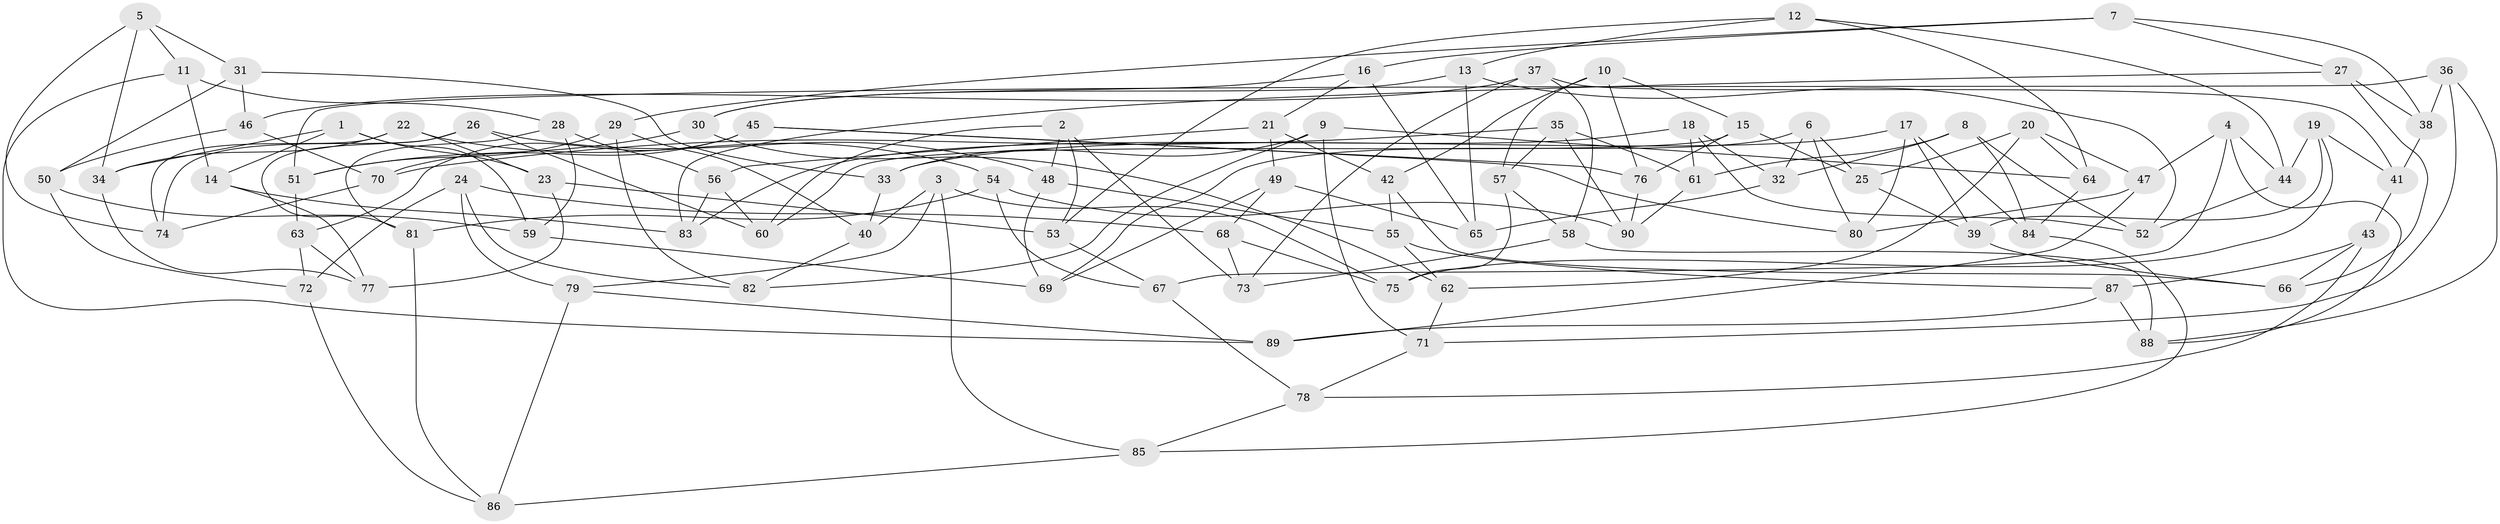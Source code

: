 // Generated by graph-tools (version 1.1) at 2025/03/03/09/25 03:03:06]
// undirected, 90 vertices, 180 edges
graph export_dot {
graph [start="1"]
  node [color=gray90,style=filled];
  1;
  2;
  3;
  4;
  5;
  6;
  7;
  8;
  9;
  10;
  11;
  12;
  13;
  14;
  15;
  16;
  17;
  18;
  19;
  20;
  21;
  22;
  23;
  24;
  25;
  26;
  27;
  28;
  29;
  30;
  31;
  32;
  33;
  34;
  35;
  36;
  37;
  38;
  39;
  40;
  41;
  42;
  43;
  44;
  45;
  46;
  47;
  48;
  49;
  50;
  51;
  52;
  53;
  54;
  55;
  56;
  57;
  58;
  59;
  60;
  61;
  62;
  63;
  64;
  65;
  66;
  67;
  68;
  69;
  70;
  71;
  72;
  73;
  74;
  75;
  76;
  77;
  78;
  79;
  80;
  81;
  82;
  83;
  84;
  85;
  86;
  87;
  88;
  89;
  90;
  1 -- 59;
  1 -- 34;
  1 -- 23;
  1 -- 14;
  2 -- 48;
  2 -- 53;
  2 -- 60;
  2 -- 73;
  3 -- 40;
  3 -- 79;
  3 -- 85;
  3 -- 75;
  4 -- 88;
  4 -- 44;
  4 -- 47;
  4 -- 67;
  5 -- 31;
  5 -- 74;
  5 -- 11;
  5 -- 34;
  6 -- 32;
  6 -- 25;
  6 -- 80;
  6 -- 69;
  7 -- 16;
  7 -- 29;
  7 -- 38;
  7 -- 27;
  8 -- 84;
  8 -- 61;
  8 -- 32;
  8 -- 52;
  9 -- 64;
  9 -- 82;
  9 -- 33;
  9 -- 71;
  10 -- 42;
  10 -- 76;
  10 -- 15;
  10 -- 57;
  11 -- 14;
  11 -- 28;
  11 -- 89;
  12 -- 13;
  12 -- 53;
  12 -- 44;
  12 -- 64;
  13 -- 30;
  13 -- 52;
  13 -- 65;
  14 -- 83;
  14 -- 77;
  15 -- 60;
  15 -- 25;
  15 -- 76;
  16 -- 65;
  16 -- 21;
  16 -- 30;
  17 -- 33;
  17 -- 80;
  17 -- 84;
  17 -- 39;
  18 -- 52;
  18 -- 32;
  18 -- 83;
  18 -- 61;
  19 -- 75;
  19 -- 41;
  19 -- 44;
  19 -- 39;
  20 -- 62;
  20 -- 25;
  20 -- 64;
  20 -- 47;
  21 -- 42;
  21 -- 49;
  21 -- 56;
  22 -- 74;
  22 -- 34;
  22 -- 54;
  22 -- 23;
  23 -- 53;
  23 -- 77;
  24 -- 79;
  24 -- 82;
  24 -- 68;
  24 -- 72;
  25 -- 39;
  26 -- 60;
  26 -- 74;
  26 -- 48;
  26 -- 81;
  27 -- 38;
  27 -- 66;
  27 -- 83;
  28 -- 59;
  28 -- 81;
  28 -- 56;
  29 -- 40;
  29 -- 51;
  29 -- 82;
  30 -- 51;
  30 -- 62;
  31 -- 33;
  31 -- 46;
  31 -- 50;
  32 -- 65;
  33 -- 40;
  34 -- 77;
  35 -- 70;
  35 -- 57;
  35 -- 61;
  35 -- 90;
  36 -- 51;
  36 -- 38;
  36 -- 71;
  36 -- 88;
  37 -- 73;
  37 -- 41;
  37 -- 58;
  37 -- 46;
  38 -- 41;
  39 -- 66;
  40 -- 82;
  41 -- 43;
  42 -- 66;
  42 -- 55;
  43 -- 66;
  43 -- 78;
  43 -- 87;
  44 -- 52;
  45 -- 63;
  45 -- 80;
  45 -- 76;
  45 -- 70;
  46 -- 50;
  46 -- 70;
  47 -- 80;
  47 -- 89;
  48 -- 55;
  48 -- 69;
  49 -- 68;
  49 -- 65;
  49 -- 69;
  50 -- 72;
  50 -- 59;
  51 -- 63;
  53 -- 67;
  54 -- 90;
  54 -- 67;
  54 -- 81;
  55 -- 62;
  55 -- 87;
  56 -- 60;
  56 -- 83;
  57 -- 58;
  57 -- 75;
  58 -- 73;
  58 -- 88;
  59 -- 69;
  61 -- 90;
  62 -- 71;
  63 -- 77;
  63 -- 72;
  64 -- 84;
  67 -- 78;
  68 -- 75;
  68 -- 73;
  70 -- 74;
  71 -- 78;
  72 -- 86;
  76 -- 90;
  78 -- 85;
  79 -- 86;
  79 -- 89;
  81 -- 86;
  84 -- 85;
  85 -- 86;
  87 -- 89;
  87 -- 88;
}
